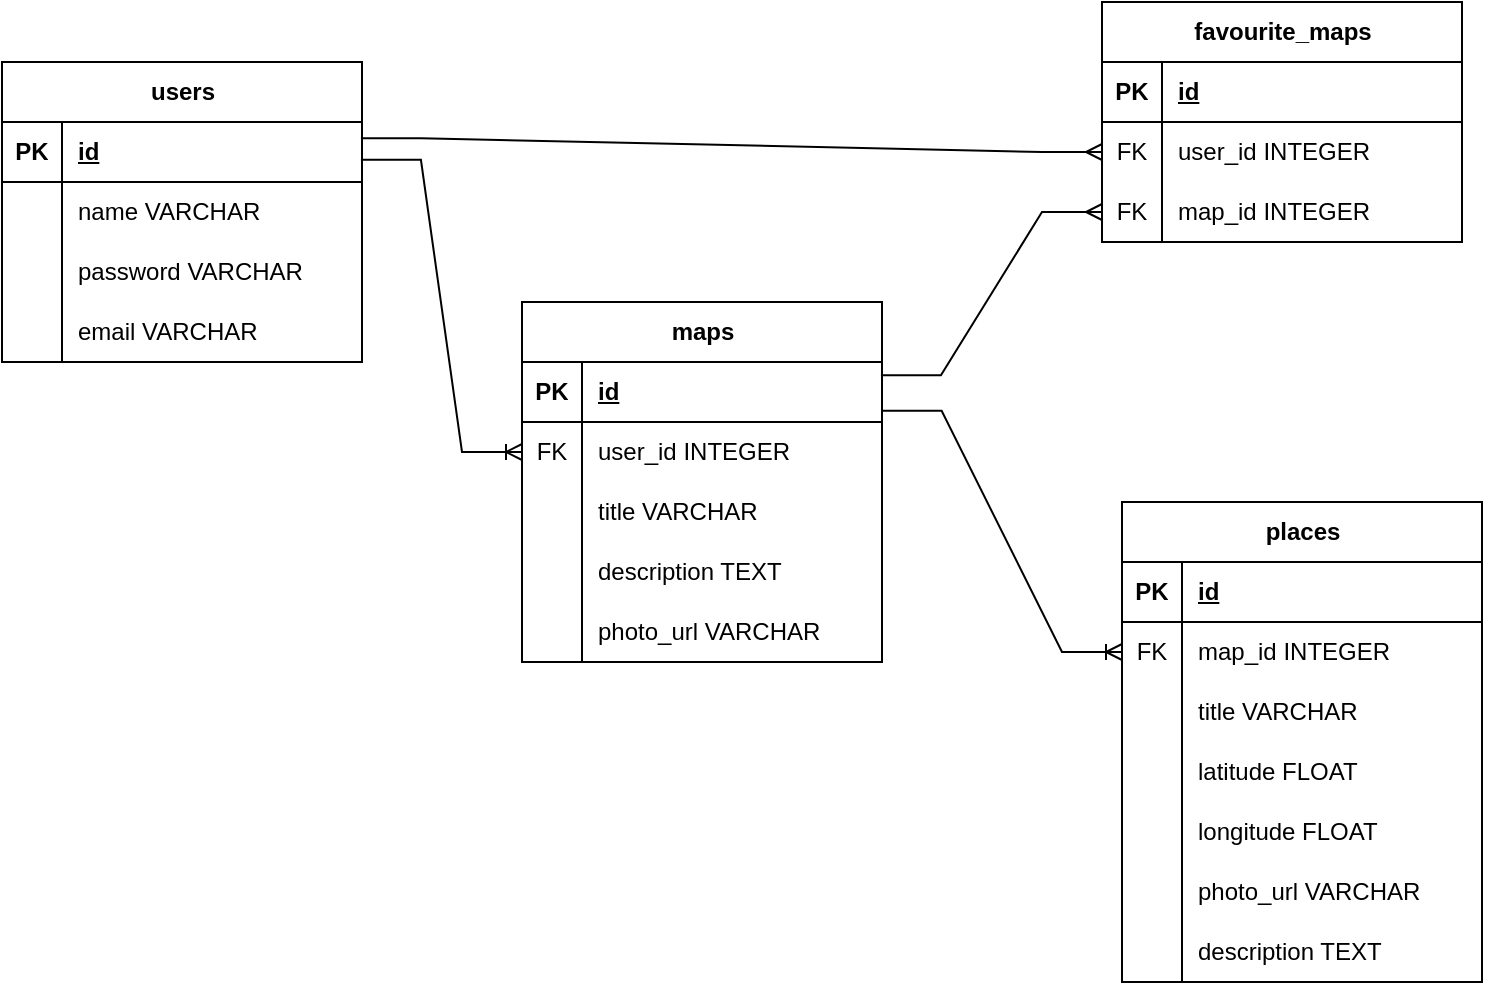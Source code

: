 <mxfile version="24.8.6">
  <diagram name="Page-1" id="6yvZJfhmZAE8L1kUQmkO">
    <mxGraphModel dx="2276" dy="1857" grid="1" gridSize="10" guides="1" tooltips="1" connect="1" arrows="1" fold="1" page="1" pageScale="1" pageWidth="850" pageHeight="1100" math="0" shadow="0">
      <root>
        <mxCell id="0" />
        <mxCell id="1" parent="0" />
        <mxCell id="hENaP5KQFLtRZX4s3GCy-24" value="users" style="shape=table;startSize=30;container=1;collapsible=1;childLayout=tableLayout;fixedRows=1;rowLines=0;fontStyle=1;align=center;resizeLast=1;html=1;" parent="1" vertex="1">
          <mxGeometry x="-200" y="-60" width="180" height="150" as="geometry">
            <mxRectangle x="130" y="170" width="70" height="30" as="alternateBounds" />
          </mxGeometry>
        </mxCell>
        <mxCell id="hENaP5KQFLtRZX4s3GCy-25" value="" style="shape=tableRow;horizontal=0;startSize=0;swimlaneHead=0;swimlaneBody=0;fillColor=none;collapsible=0;dropTarget=0;points=[[0,0.5],[1,0.5]];portConstraint=eastwest;top=0;left=0;right=0;bottom=1;" parent="hENaP5KQFLtRZX4s3GCy-24" vertex="1">
          <mxGeometry y="30" width="180" height="30" as="geometry" />
        </mxCell>
        <mxCell id="hENaP5KQFLtRZX4s3GCy-26" value="PK" style="shape=partialRectangle;connectable=0;fillColor=none;top=0;left=0;bottom=0;right=0;fontStyle=1;overflow=hidden;whiteSpace=wrap;html=1;" parent="hENaP5KQFLtRZX4s3GCy-25" vertex="1">
          <mxGeometry width="30" height="30" as="geometry">
            <mxRectangle width="30" height="30" as="alternateBounds" />
          </mxGeometry>
        </mxCell>
        <mxCell id="hENaP5KQFLtRZX4s3GCy-27" value="id" style="shape=partialRectangle;connectable=0;fillColor=none;top=0;left=0;bottom=0;right=0;align=left;spacingLeft=6;fontStyle=5;overflow=hidden;whiteSpace=wrap;html=1;" parent="hENaP5KQFLtRZX4s3GCy-25" vertex="1">
          <mxGeometry x="30" width="150" height="30" as="geometry">
            <mxRectangle width="150" height="30" as="alternateBounds" />
          </mxGeometry>
        </mxCell>
        <mxCell id="hENaP5KQFLtRZX4s3GCy-34" value="" style="shape=tableRow;horizontal=0;startSize=0;swimlaneHead=0;swimlaneBody=0;fillColor=none;collapsible=0;dropTarget=0;points=[[0,0.5],[1,0.5]];portConstraint=eastwest;top=0;left=0;right=0;bottom=0;" parent="hENaP5KQFLtRZX4s3GCy-24" vertex="1">
          <mxGeometry y="60" width="180" height="30" as="geometry" />
        </mxCell>
        <mxCell id="hENaP5KQFLtRZX4s3GCy-35" value="&lt;div&gt;&lt;br/&gt;&lt;/div&gt;" style="shape=partialRectangle;connectable=0;fillColor=none;top=0;left=0;bottom=0;right=0;editable=1;overflow=hidden;whiteSpace=wrap;html=1;" parent="hENaP5KQFLtRZX4s3GCy-34" vertex="1">
          <mxGeometry width="30" height="30" as="geometry">
            <mxRectangle width="30" height="30" as="alternateBounds" />
          </mxGeometry>
        </mxCell>
        <mxCell id="hENaP5KQFLtRZX4s3GCy-36" value="&lt;div&gt;name VARCHAR&lt;/div&gt;" style="shape=partialRectangle;connectable=0;fillColor=none;top=0;left=0;bottom=0;right=0;align=left;spacingLeft=6;overflow=hidden;whiteSpace=wrap;html=1;" parent="hENaP5KQFLtRZX4s3GCy-34" vertex="1">
          <mxGeometry x="30" width="150" height="30" as="geometry">
            <mxRectangle width="150" height="30" as="alternateBounds" />
          </mxGeometry>
        </mxCell>
        <mxCell id="hENaP5KQFLtRZX4s3GCy-28" value="" style="shape=tableRow;horizontal=0;startSize=0;swimlaneHead=0;swimlaneBody=0;fillColor=none;collapsible=0;dropTarget=0;points=[[0,0.5],[1,0.5]];portConstraint=eastwest;top=0;left=0;right=0;bottom=0;" parent="hENaP5KQFLtRZX4s3GCy-24" vertex="1">
          <mxGeometry y="90" width="180" height="30" as="geometry" />
        </mxCell>
        <mxCell id="hENaP5KQFLtRZX4s3GCy-29" value="" style="shape=partialRectangle;connectable=0;fillColor=none;top=0;left=0;bottom=0;right=0;editable=1;overflow=hidden;whiteSpace=wrap;html=1;" parent="hENaP5KQFLtRZX4s3GCy-28" vertex="1">
          <mxGeometry width="30" height="30" as="geometry">
            <mxRectangle width="30" height="30" as="alternateBounds" />
          </mxGeometry>
        </mxCell>
        <mxCell id="hENaP5KQFLtRZX4s3GCy-30" value="password VARCHAR" style="shape=partialRectangle;connectable=0;fillColor=none;top=0;left=0;bottom=0;right=0;align=left;spacingLeft=6;overflow=hidden;whiteSpace=wrap;html=1;" parent="hENaP5KQFLtRZX4s3GCy-28" vertex="1">
          <mxGeometry x="30" width="150" height="30" as="geometry">
            <mxRectangle width="150" height="30" as="alternateBounds" />
          </mxGeometry>
        </mxCell>
        <mxCell id="hENaP5KQFLtRZX4s3GCy-31" value="" style="shape=tableRow;horizontal=0;startSize=0;swimlaneHead=0;swimlaneBody=0;fillColor=none;collapsible=0;dropTarget=0;points=[[0,0.5],[1,0.5]];portConstraint=eastwest;top=0;left=0;right=0;bottom=0;" parent="hENaP5KQFLtRZX4s3GCy-24" vertex="1">
          <mxGeometry y="120" width="180" height="30" as="geometry" />
        </mxCell>
        <mxCell id="hENaP5KQFLtRZX4s3GCy-32" value="" style="shape=partialRectangle;connectable=0;fillColor=none;top=0;left=0;bottom=0;right=0;editable=1;overflow=hidden;whiteSpace=wrap;html=1;" parent="hENaP5KQFLtRZX4s3GCy-31" vertex="1">
          <mxGeometry width="30" height="30" as="geometry">
            <mxRectangle width="30" height="30" as="alternateBounds" />
          </mxGeometry>
        </mxCell>
        <mxCell id="hENaP5KQFLtRZX4s3GCy-33" value="email VARCHAR" style="shape=partialRectangle;connectable=0;fillColor=none;top=0;left=0;bottom=0;right=0;align=left;spacingLeft=6;overflow=hidden;whiteSpace=wrap;html=1;" parent="hENaP5KQFLtRZX4s3GCy-31" vertex="1">
          <mxGeometry x="30" width="150" height="30" as="geometry">
            <mxRectangle width="150" height="30" as="alternateBounds" />
          </mxGeometry>
        </mxCell>
        <mxCell id="hENaP5KQFLtRZX4s3GCy-54" value="maps" style="shape=table;startSize=30;container=1;collapsible=1;childLayout=tableLayout;fixedRows=1;rowLines=0;fontStyle=1;align=center;resizeLast=1;html=1;" parent="1" vertex="1">
          <mxGeometry x="60" y="60" width="180" height="180" as="geometry" />
        </mxCell>
        <mxCell id="hENaP5KQFLtRZX4s3GCy-55" value="" style="shape=tableRow;horizontal=0;startSize=0;swimlaneHead=0;swimlaneBody=0;fillColor=none;collapsible=0;dropTarget=0;points=[[0,0.5],[1,0.5]];portConstraint=eastwest;top=0;left=0;right=0;bottom=1;" parent="hENaP5KQFLtRZX4s3GCy-54" vertex="1">
          <mxGeometry y="30" width="180" height="30" as="geometry" />
        </mxCell>
        <mxCell id="hENaP5KQFLtRZX4s3GCy-56" value="PK" style="shape=partialRectangle;connectable=0;fillColor=none;top=0;left=0;bottom=0;right=0;fontStyle=1;overflow=hidden;whiteSpace=wrap;html=1;" parent="hENaP5KQFLtRZX4s3GCy-55" vertex="1">
          <mxGeometry width="30" height="30" as="geometry">
            <mxRectangle width="30" height="30" as="alternateBounds" />
          </mxGeometry>
        </mxCell>
        <mxCell id="hENaP5KQFLtRZX4s3GCy-57" value="id" style="shape=partialRectangle;connectable=0;fillColor=none;top=0;left=0;bottom=0;right=0;align=left;spacingLeft=6;fontStyle=5;overflow=hidden;whiteSpace=wrap;html=1;" parent="hENaP5KQFLtRZX4s3GCy-55" vertex="1">
          <mxGeometry x="30" width="150" height="30" as="geometry">
            <mxRectangle width="150" height="30" as="alternateBounds" />
          </mxGeometry>
        </mxCell>
        <mxCell id="sHfQCh9oy-zZ02pkA5Wk-1" value="" style="shape=tableRow;horizontal=0;startSize=0;swimlaneHead=0;swimlaneBody=0;fillColor=none;collapsible=0;dropTarget=0;points=[[0,0.5],[1,0.5]];portConstraint=eastwest;top=0;left=0;right=0;bottom=0;" parent="hENaP5KQFLtRZX4s3GCy-54" vertex="1">
          <mxGeometry y="60" width="180" height="30" as="geometry" />
        </mxCell>
        <mxCell id="sHfQCh9oy-zZ02pkA5Wk-2" value="FK" style="shape=partialRectangle;connectable=0;fillColor=none;top=0;left=0;bottom=0;right=0;editable=1;overflow=hidden;whiteSpace=wrap;html=1;" parent="sHfQCh9oy-zZ02pkA5Wk-1" vertex="1">
          <mxGeometry width="30" height="30" as="geometry">
            <mxRectangle width="30" height="30" as="alternateBounds" />
          </mxGeometry>
        </mxCell>
        <mxCell id="sHfQCh9oy-zZ02pkA5Wk-3" value="user_id INTEGER" style="shape=partialRectangle;connectable=0;fillColor=none;top=0;left=0;bottom=0;right=0;align=left;spacingLeft=6;overflow=hidden;whiteSpace=wrap;html=1;" parent="sHfQCh9oy-zZ02pkA5Wk-1" vertex="1">
          <mxGeometry x="30" width="150" height="30" as="geometry">
            <mxRectangle width="150" height="30" as="alternateBounds" />
          </mxGeometry>
        </mxCell>
        <mxCell id="hENaP5KQFLtRZX4s3GCy-61" value="" style="shape=tableRow;horizontal=0;startSize=0;swimlaneHead=0;swimlaneBody=0;fillColor=none;collapsible=0;dropTarget=0;points=[[0,0.5],[1,0.5]];portConstraint=eastwest;top=0;left=0;right=0;bottom=0;" parent="hENaP5KQFLtRZX4s3GCy-54" vertex="1">
          <mxGeometry y="90" width="180" height="30" as="geometry" />
        </mxCell>
        <mxCell id="hENaP5KQFLtRZX4s3GCy-62" value="" style="shape=partialRectangle;connectable=0;fillColor=none;top=0;left=0;bottom=0;right=0;editable=1;overflow=hidden;whiteSpace=wrap;html=1;" parent="hENaP5KQFLtRZX4s3GCy-61" vertex="1">
          <mxGeometry width="30" height="30" as="geometry">
            <mxRectangle width="30" height="30" as="alternateBounds" />
          </mxGeometry>
        </mxCell>
        <mxCell id="hENaP5KQFLtRZX4s3GCy-63" value="title VARCHAR" style="shape=partialRectangle;connectable=0;fillColor=none;top=0;left=0;bottom=0;right=0;align=left;spacingLeft=6;overflow=hidden;whiteSpace=wrap;html=1;" parent="hENaP5KQFLtRZX4s3GCy-61" vertex="1">
          <mxGeometry x="30" width="150" height="30" as="geometry">
            <mxRectangle width="150" height="30" as="alternateBounds" />
          </mxGeometry>
        </mxCell>
        <mxCell id="hENaP5KQFLtRZX4s3GCy-64" value="" style="shape=tableRow;horizontal=0;startSize=0;swimlaneHead=0;swimlaneBody=0;fillColor=none;collapsible=0;dropTarget=0;points=[[0,0.5],[1,0.5]];portConstraint=eastwest;top=0;left=0;right=0;bottom=0;" parent="hENaP5KQFLtRZX4s3GCy-54" vertex="1">
          <mxGeometry y="120" width="180" height="30" as="geometry" />
        </mxCell>
        <mxCell id="hENaP5KQFLtRZX4s3GCy-65" value="" style="shape=partialRectangle;connectable=0;fillColor=none;top=0;left=0;bottom=0;right=0;editable=1;overflow=hidden;whiteSpace=wrap;html=1;" parent="hENaP5KQFLtRZX4s3GCy-64" vertex="1">
          <mxGeometry width="30" height="30" as="geometry">
            <mxRectangle width="30" height="30" as="alternateBounds" />
          </mxGeometry>
        </mxCell>
        <mxCell id="hENaP5KQFLtRZX4s3GCy-66" value="description TEXT" style="shape=partialRectangle;connectable=0;fillColor=none;top=0;left=0;bottom=0;right=0;align=left;spacingLeft=6;overflow=hidden;whiteSpace=wrap;html=1;" parent="hENaP5KQFLtRZX4s3GCy-64" vertex="1">
          <mxGeometry x="30" width="150" height="30" as="geometry">
            <mxRectangle width="150" height="30" as="alternateBounds" />
          </mxGeometry>
        </mxCell>
        <mxCell id="hPAc8fIDS8lLgecY7ABt-1" value="" style="shape=tableRow;horizontal=0;startSize=0;swimlaneHead=0;swimlaneBody=0;fillColor=none;collapsible=0;dropTarget=0;points=[[0,0.5],[1,0.5]];portConstraint=eastwest;top=0;left=0;right=0;bottom=0;" vertex="1" parent="hENaP5KQFLtRZX4s3GCy-54">
          <mxGeometry y="150" width="180" height="30" as="geometry" />
        </mxCell>
        <mxCell id="hPAc8fIDS8lLgecY7ABt-2" value="" style="shape=partialRectangle;connectable=0;fillColor=none;top=0;left=0;bottom=0;right=0;editable=1;overflow=hidden;whiteSpace=wrap;html=1;" vertex="1" parent="hPAc8fIDS8lLgecY7ABt-1">
          <mxGeometry width="30" height="30" as="geometry">
            <mxRectangle width="30" height="30" as="alternateBounds" />
          </mxGeometry>
        </mxCell>
        <mxCell id="hPAc8fIDS8lLgecY7ABt-3" value="photo_url VARCHAR" style="shape=partialRectangle;connectable=0;fillColor=none;top=0;left=0;bottom=0;right=0;align=left;spacingLeft=6;overflow=hidden;whiteSpace=wrap;html=1;" vertex="1" parent="hPAc8fIDS8lLgecY7ABt-1">
          <mxGeometry x="30" width="150" height="30" as="geometry">
            <mxRectangle width="150" height="30" as="alternateBounds" />
          </mxGeometry>
        </mxCell>
        <mxCell id="hENaP5KQFLtRZX4s3GCy-67" value="" style="edgeStyle=entityRelationEdgeStyle;fontSize=12;html=1;endArrow=ERoneToMany;rounded=0;entryX=0;entryY=0.5;entryDx=0;entryDy=0;exitX=0.997;exitY=0.631;exitDx=0;exitDy=0;exitPerimeter=0;" parent="1" source="hENaP5KQFLtRZX4s3GCy-25" target="sHfQCh9oy-zZ02pkA5Wk-1" edge="1">
          <mxGeometry width="100" height="100" relative="1" as="geometry">
            <mxPoint x="78.92" y="101.99" as="sourcePoint" />
            <mxPoint x="-60" y="260" as="targetPoint" />
            <Array as="points">
              <mxPoint x="209" y="365" />
            </Array>
          </mxGeometry>
        </mxCell>
        <mxCell id="hENaP5KQFLtRZX4s3GCy-68" value="places" style="shape=table;startSize=30;container=1;collapsible=1;childLayout=tableLayout;fixedRows=1;rowLines=0;fontStyle=1;align=center;resizeLast=1;html=1;" parent="1" vertex="1">
          <mxGeometry x="360" y="160" width="180" height="240" as="geometry" />
        </mxCell>
        <mxCell id="hENaP5KQFLtRZX4s3GCy-69" value="" style="shape=tableRow;horizontal=0;startSize=0;swimlaneHead=0;swimlaneBody=0;fillColor=none;collapsible=0;dropTarget=0;points=[[0,0.5],[1,0.5]];portConstraint=eastwest;top=0;left=0;right=0;bottom=1;" parent="hENaP5KQFLtRZX4s3GCy-68" vertex="1">
          <mxGeometry y="30" width="180" height="30" as="geometry" />
        </mxCell>
        <mxCell id="hENaP5KQFLtRZX4s3GCy-70" value="PK" style="shape=partialRectangle;connectable=0;fillColor=none;top=0;left=0;bottom=0;right=0;fontStyle=1;overflow=hidden;whiteSpace=wrap;html=1;" parent="hENaP5KQFLtRZX4s3GCy-69" vertex="1">
          <mxGeometry width="30" height="30" as="geometry">
            <mxRectangle width="30" height="30" as="alternateBounds" />
          </mxGeometry>
        </mxCell>
        <mxCell id="hENaP5KQFLtRZX4s3GCy-71" value="id" style="shape=partialRectangle;connectable=0;fillColor=none;top=0;left=0;bottom=0;right=0;align=left;spacingLeft=6;fontStyle=5;overflow=hidden;whiteSpace=wrap;html=1;" parent="hENaP5KQFLtRZX4s3GCy-69" vertex="1">
          <mxGeometry x="30" width="150" height="30" as="geometry">
            <mxRectangle width="150" height="30" as="alternateBounds" />
          </mxGeometry>
        </mxCell>
        <mxCell id="LvjCF3Aiqsp9y7VWwpAT-1" value="" style="shape=tableRow;horizontal=0;startSize=0;swimlaneHead=0;swimlaneBody=0;fillColor=none;collapsible=0;dropTarget=0;points=[[0,0.5],[1,0.5]];portConstraint=eastwest;top=0;left=0;right=0;bottom=0;" parent="hENaP5KQFLtRZX4s3GCy-68" vertex="1">
          <mxGeometry y="60" width="180" height="30" as="geometry" />
        </mxCell>
        <mxCell id="LvjCF3Aiqsp9y7VWwpAT-2" value="FK" style="shape=partialRectangle;connectable=0;fillColor=none;top=0;left=0;bottom=0;right=0;editable=1;overflow=hidden;whiteSpace=wrap;html=1;" parent="LvjCF3Aiqsp9y7VWwpAT-1" vertex="1">
          <mxGeometry width="30" height="30" as="geometry">
            <mxRectangle width="30" height="30" as="alternateBounds" />
          </mxGeometry>
        </mxCell>
        <mxCell id="LvjCF3Aiqsp9y7VWwpAT-3" value="map_id INTEGER" style="shape=partialRectangle;connectable=0;fillColor=none;top=0;left=0;bottom=0;right=0;align=left;spacingLeft=6;overflow=hidden;whiteSpace=wrap;html=1;" parent="LvjCF3Aiqsp9y7VWwpAT-1" vertex="1">
          <mxGeometry x="30" width="150" height="30" as="geometry">
            <mxRectangle width="150" height="30" as="alternateBounds" />
          </mxGeometry>
        </mxCell>
        <mxCell id="hENaP5KQFLtRZX4s3GCy-75" value="" style="shape=tableRow;horizontal=0;startSize=0;swimlaneHead=0;swimlaneBody=0;fillColor=none;collapsible=0;dropTarget=0;points=[[0,0.5],[1,0.5]];portConstraint=eastwest;top=0;left=0;right=0;bottom=0;" parent="hENaP5KQFLtRZX4s3GCy-68" vertex="1">
          <mxGeometry y="90" width="180" height="30" as="geometry" />
        </mxCell>
        <mxCell id="hENaP5KQFLtRZX4s3GCy-76" value="" style="shape=partialRectangle;connectable=0;fillColor=none;top=0;left=0;bottom=0;right=0;editable=1;overflow=hidden;whiteSpace=wrap;html=1;" parent="hENaP5KQFLtRZX4s3GCy-75" vertex="1">
          <mxGeometry width="30" height="30" as="geometry">
            <mxRectangle width="30" height="30" as="alternateBounds" />
          </mxGeometry>
        </mxCell>
        <mxCell id="hENaP5KQFLtRZX4s3GCy-77" value="title VARCHAR" style="shape=partialRectangle;connectable=0;fillColor=none;top=0;left=0;bottom=0;right=0;align=left;spacingLeft=6;overflow=hidden;whiteSpace=wrap;html=1;" parent="hENaP5KQFLtRZX4s3GCy-75" vertex="1">
          <mxGeometry x="30" width="150" height="30" as="geometry">
            <mxRectangle width="150" height="30" as="alternateBounds" />
          </mxGeometry>
        </mxCell>
        <mxCell id="4dD6rMUnMCzvtb0uBg_o-1" value="" style="shape=tableRow;horizontal=0;startSize=0;swimlaneHead=0;swimlaneBody=0;fillColor=none;collapsible=0;dropTarget=0;points=[[0,0.5],[1,0.5]];portConstraint=eastwest;top=0;left=0;right=0;bottom=0;" parent="hENaP5KQFLtRZX4s3GCy-68" vertex="1">
          <mxGeometry y="120" width="180" height="30" as="geometry" />
        </mxCell>
        <mxCell id="4dD6rMUnMCzvtb0uBg_o-2" value="" style="shape=partialRectangle;connectable=0;fillColor=none;top=0;left=0;bottom=0;right=0;editable=1;overflow=hidden;whiteSpace=wrap;html=1;" parent="4dD6rMUnMCzvtb0uBg_o-1" vertex="1">
          <mxGeometry width="30" height="30" as="geometry">
            <mxRectangle width="30" height="30" as="alternateBounds" />
          </mxGeometry>
        </mxCell>
        <mxCell id="4dD6rMUnMCzvtb0uBg_o-3" value="latitude FLOAT" style="shape=partialRectangle;connectable=0;fillColor=none;top=0;left=0;bottom=0;right=0;align=left;spacingLeft=6;overflow=hidden;whiteSpace=wrap;html=1;" parent="4dD6rMUnMCzvtb0uBg_o-1" vertex="1">
          <mxGeometry x="30" width="150" height="30" as="geometry">
            <mxRectangle width="150" height="30" as="alternateBounds" />
          </mxGeometry>
        </mxCell>
        <mxCell id="4dD6rMUnMCzvtb0uBg_o-4" value="" style="shape=tableRow;horizontal=0;startSize=0;swimlaneHead=0;swimlaneBody=0;fillColor=none;collapsible=0;dropTarget=0;points=[[0,0.5],[1,0.5]];portConstraint=eastwest;top=0;left=0;right=0;bottom=0;" parent="hENaP5KQFLtRZX4s3GCy-68" vertex="1">
          <mxGeometry y="150" width="180" height="30" as="geometry" />
        </mxCell>
        <mxCell id="4dD6rMUnMCzvtb0uBg_o-5" value="" style="shape=partialRectangle;connectable=0;fillColor=none;top=0;left=0;bottom=0;right=0;editable=1;overflow=hidden;whiteSpace=wrap;html=1;" parent="4dD6rMUnMCzvtb0uBg_o-4" vertex="1">
          <mxGeometry width="30" height="30" as="geometry">
            <mxRectangle width="30" height="30" as="alternateBounds" />
          </mxGeometry>
        </mxCell>
        <mxCell id="4dD6rMUnMCzvtb0uBg_o-6" value="longitude FLOAT" style="shape=partialRectangle;connectable=0;fillColor=none;top=0;left=0;bottom=0;right=0;align=left;spacingLeft=6;overflow=hidden;whiteSpace=wrap;html=1;" parent="4dD6rMUnMCzvtb0uBg_o-4" vertex="1">
          <mxGeometry x="30" width="150" height="30" as="geometry">
            <mxRectangle width="150" height="30" as="alternateBounds" />
          </mxGeometry>
        </mxCell>
        <mxCell id="hENaP5KQFLtRZX4s3GCy-72" value="" style="shape=tableRow;horizontal=0;startSize=0;swimlaneHead=0;swimlaneBody=0;fillColor=none;collapsible=0;dropTarget=0;points=[[0,0.5],[1,0.5]];portConstraint=eastwest;top=0;left=0;right=0;bottom=0;" parent="hENaP5KQFLtRZX4s3GCy-68" vertex="1">
          <mxGeometry y="180" width="180" height="30" as="geometry" />
        </mxCell>
        <mxCell id="hENaP5KQFLtRZX4s3GCy-73" value="" style="shape=partialRectangle;connectable=0;fillColor=none;top=0;left=0;bottom=0;right=0;editable=1;overflow=hidden;whiteSpace=wrap;html=1;" parent="hENaP5KQFLtRZX4s3GCy-72" vertex="1">
          <mxGeometry width="30" height="30" as="geometry">
            <mxRectangle width="30" height="30" as="alternateBounds" />
          </mxGeometry>
        </mxCell>
        <mxCell id="hENaP5KQFLtRZX4s3GCy-74" value="photo_url VARCHAR" style="shape=partialRectangle;connectable=0;fillColor=none;top=0;left=0;bottom=0;right=0;align=left;spacingLeft=6;overflow=hidden;whiteSpace=wrap;html=1;" parent="hENaP5KQFLtRZX4s3GCy-72" vertex="1">
          <mxGeometry x="30" width="150" height="30" as="geometry">
            <mxRectangle width="150" height="30" as="alternateBounds" />
          </mxGeometry>
        </mxCell>
        <mxCell id="hENaP5KQFLtRZX4s3GCy-78" value="" style="shape=tableRow;horizontal=0;startSize=0;swimlaneHead=0;swimlaneBody=0;fillColor=none;collapsible=0;dropTarget=0;points=[[0,0.5],[1,0.5]];portConstraint=eastwest;top=0;left=0;right=0;bottom=0;" parent="hENaP5KQFLtRZX4s3GCy-68" vertex="1">
          <mxGeometry y="210" width="180" height="30" as="geometry" />
        </mxCell>
        <mxCell id="hENaP5KQFLtRZX4s3GCy-79" value="" style="shape=partialRectangle;connectable=0;fillColor=none;top=0;left=0;bottom=0;right=0;editable=1;overflow=hidden;whiteSpace=wrap;html=1;" parent="hENaP5KQFLtRZX4s3GCy-78" vertex="1">
          <mxGeometry width="30" height="30" as="geometry">
            <mxRectangle width="30" height="30" as="alternateBounds" />
          </mxGeometry>
        </mxCell>
        <mxCell id="hENaP5KQFLtRZX4s3GCy-80" value="description TEXT" style="shape=partialRectangle;connectable=0;fillColor=none;top=0;left=0;bottom=0;right=0;align=left;spacingLeft=6;overflow=hidden;whiteSpace=wrap;html=1;" parent="hENaP5KQFLtRZX4s3GCy-78" vertex="1">
          <mxGeometry x="30" width="150" height="30" as="geometry">
            <mxRectangle width="150" height="30" as="alternateBounds" />
          </mxGeometry>
        </mxCell>
        <mxCell id="hENaP5KQFLtRZX4s3GCy-85" value="" style="edgeStyle=entityRelationEdgeStyle;fontSize=12;html=1;endArrow=ERoneToMany;rounded=0;entryX=0;entryY=0.5;entryDx=0;entryDy=0;exitX=0.999;exitY=0.813;exitDx=0;exitDy=0;exitPerimeter=0;" parent="1" source="hENaP5KQFLtRZX4s3GCy-55" target="LvjCF3Aiqsp9y7VWwpAT-1" edge="1">
          <mxGeometry width="100" height="100" relative="1" as="geometry">
            <mxPoint x="261" y="-17" as="sourcePoint" />
            <mxPoint x="170" y="310" as="targetPoint" />
            <Array as="points">
              <mxPoint x="150" y="380" />
            </Array>
          </mxGeometry>
        </mxCell>
        <mxCell id="4dD6rMUnMCzvtb0uBg_o-7" value="favourite_maps" style="shape=table;startSize=30;container=1;collapsible=1;childLayout=tableLayout;fixedRows=1;rowLines=0;fontStyle=1;align=center;resizeLast=1;html=1;" parent="1" vertex="1">
          <mxGeometry x="350" y="-90" width="180" height="120" as="geometry" />
        </mxCell>
        <mxCell id="4dD6rMUnMCzvtb0uBg_o-8" value="" style="shape=tableRow;horizontal=0;startSize=0;swimlaneHead=0;swimlaneBody=0;fillColor=none;collapsible=0;dropTarget=0;points=[[0,0.5],[1,0.5]];portConstraint=eastwest;top=0;left=0;right=0;bottom=1;" parent="4dD6rMUnMCzvtb0uBg_o-7" vertex="1">
          <mxGeometry y="30" width="180" height="30" as="geometry" />
        </mxCell>
        <mxCell id="4dD6rMUnMCzvtb0uBg_o-9" value="PK" style="shape=partialRectangle;connectable=0;fillColor=none;top=0;left=0;bottom=0;right=0;fontStyle=1;overflow=hidden;whiteSpace=wrap;html=1;" parent="4dD6rMUnMCzvtb0uBg_o-8" vertex="1">
          <mxGeometry width="30" height="30" as="geometry">
            <mxRectangle width="30" height="30" as="alternateBounds" />
          </mxGeometry>
        </mxCell>
        <mxCell id="4dD6rMUnMCzvtb0uBg_o-10" value="id" style="shape=partialRectangle;connectable=0;fillColor=none;top=0;left=0;bottom=0;right=0;align=left;spacingLeft=6;fontStyle=5;overflow=hidden;whiteSpace=wrap;html=1;" parent="4dD6rMUnMCzvtb0uBg_o-8" vertex="1">
          <mxGeometry x="30" width="150" height="30" as="geometry">
            <mxRectangle width="150" height="30" as="alternateBounds" />
          </mxGeometry>
        </mxCell>
        <mxCell id="4dD6rMUnMCzvtb0uBg_o-11" value="" style="shape=tableRow;horizontal=0;startSize=0;swimlaneHead=0;swimlaneBody=0;fillColor=none;collapsible=0;dropTarget=0;points=[[0,0.5],[1,0.5]];portConstraint=eastwest;top=0;left=0;right=0;bottom=0;" parent="4dD6rMUnMCzvtb0uBg_o-7" vertex="1">
          <mxGeometry y="60" width="180" height="30" as="geometry" />
        </mxCell>
        <mxCell id="4dD6rMUnMCzvtb0uBg_o-12" value="FK" style="shape=partialRectangle;connectable=0;fillColor=none;top=0;left=0;bottom=0;right=0;editable=1;overflow=hidden;whiteSpace=wrap;html=1;" parent="4dD6rMUnMCzvtb0uBg_o-11" vertex="1">
          <mxGeometry width="30" height="30" as="geometry">
            <mxRectangle width="30" height="30" as="alternateBounds" />
          </mxGeometry>
        </mxCell>
        <mxCell id="4dD6rMUnMCzvtb0uBg_o-13" value="user_id INTEGER" style="shape=partialRectangle;connectable=0;fillColor=none;top=0;left=0;bottom=0;right=0;align=left;spacingLeft=6;overflow=hidden;whiteSpace=wrap;html=1;" parent="4dD6rMUnMCzvtb0uBg_o-11" vertex="1">
          <mxGeometry x="30" width="150" height="30" as="geometry">
            <mxRectangle width="150" height="30" as="alternateBounds" />
          </mxGeometry>
        </mxCell>
        <mxCell id="4dD6rMUnMCzvtb0uBg_o-14" value="" style="shape=tableRow;horizontal=0;startSize=0;swimlaneHead=0;swimlaneBody=0;fillColor=none;collapsible=0;dropTarget=0;points=[[0,0.5],[1,0.5]];portConstraint=eastwest;top=0;left=0;right=0;bottom=0;" parent="4dD6rMUnMCzvtb0uBg_o-7" vertex="1">
          <mxGeometry y="90" width="180" height="30" as="geometry" />
        </mxCell>
        <mxCell id="4dD6rMUnMCzvtb0uBg_o-15" value="FK" style="shape=partialRectangle;connectable=0;fillColor=none;top=0;left=0;bottom=0;right=0;editable=1;overflow=hidden;whiteSpace=wrap;html=1;" parent="4dD6rMUnMCzvtb0uBg_o-14" vertex="1">
          <mxGeometry width="30" height="30" as="geometry">
            <mxRectangle width="30" height="30" as="alternateBounds" />
          </mxGeometry>
        </mxCell>
        <mxCell id="4dD6rMUnMCzvtb0uBg_o-16" value="map_id INTEGER" style="shape=partialRectangle;connectable=0;fillColor=none;top=0;left=0;bottom=0;right=0;align=left;spacingLeft=6;overflow=hidden;whiteSpace=wrap;html=1;" parent="4dD6rMUnMCzvtb0uBg_o-14" vertex="1">
          <mxGeometry x="30" width="150" height="30" as="geometry">
            <mxRectangle width="150" height="30" as="alternateBounds" />
          </mxGeometry>
        </mxCell>
        <mxCell id="4dD6rMUnMCzvtb0uBg_o-20" value="" style="edgeStyle=entityRelationEdgeStyle;fontSize=12;html=1;endArrow=ERmany;rounded=0;exitX=0.997;exitY=0.27;exitDx=0;exitDy=0;entryX=0;entryY=0.5;entryDx=0;entryDy=0;exitPerimeter=0;" parent="1" source="hENaP5KQFLtRZX4s3GCy-25" target="4dD6rMUnMCzvtb0uBg_o-11" edge="1">
          <mxGeometry width="100" height="100" relative="1" as="geometry">
            <mxPoint x="290" y="120" as="sourcePoint" />
            <mxPoint x="390" y="20" as="targetPoint" />
          </mxGeometry>
        </mxCell>
        <mxCell id="4dD6rMUnMCzvtb0uBg_o-21" value="" style="edgeStyle=entityRelationEdgeStyle;fontSize=12;html=1;endArrow=ERmany;rounded=0;exitX=0.997;exitY=0.222;exitDx=0;exitDy=0;exitPerimeter=0;entryX=0;entryY=0.5;entryDx=0;entryDy=0;" parent="1" source="hENaP5KQFLtRZX4s3GCy-55" target="4dD6rMUnMCzvtb0uBg_o-14" edge="1">
          <mxGeometry width="100" height="100" relative="1" as="geometry">
            <mxPoint x="170" y="110" as="sourcePoint" />
            <mxPoint x="270" y="10" as="targetPoint" />
          </mxGeometry>
        </mxCell>
      </root>
    </mxGraphModel>
  </diagram>
</mxfile>
